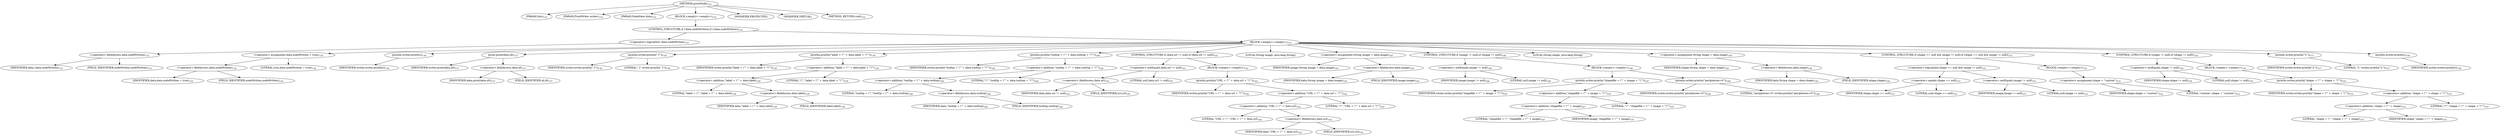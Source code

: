 digraph "printNode" {  
"357" [label = <(METHOD,printNode)<SUB>132</SUB>> ]
"358" [label = <(PARAM,this)<SUB>132</SUB>> ]
"359" [label = <(PARAM,PrintWriter writer)<SUB>132</SUB>> ]
"360" [label = <(PARAM,NodeData data)<SUB>132</SUB>> ]
"361" [label = <(BLOCK,&lt;empty&gt;,&lt;empty&gt;)<SUB>132</SUB>> ]
"362" [label = <(CONTROL_STRUCTURE,if (!data.nodeWritten),if (!data.nodeWritten))<SUB>133</SUB>> ]
"363" [label = <(&lt;operator&gt;.logicalNot,!data.nodeWritten)<SUB>133</SUB>> ]
"364" [label = <(&lt;operator&gt;.fieldAccess,data.nodeWritten)<SUB>133</SUB>> ]
"365" [label = <(IDENTIFIER,data,!data.nodeWritten)<SUB>133</SUB>> ]
"366" [label = <(FIELD_IDENTIFIER,nodeWritten,nodeWritten)<SUB>133</SUB>> ]
"367" [label = <(BLOCK,&lt;empty&gt;,&lt;empty&gt;)<SUB>133</SUB>> ]
"368" [label = <(&lt;operator&gt;.assignment,data.nodeWritten = true)<SUB>134</SUB>> ]
"369" [label = <(&lt;operator&gt;.fieldAccess,data.nodeWritten)<SUB>134</SUB>> ]
"370" [label = <(IDENTIFIER,data,data.nodeWritten = true)<SUB>134</SUB>> ]
"371" [label = <(FIELD_IDENTIFIER,nodeWritten,nodeWritten)<SUB>134</SUB>> ]
"372" [label = <(LITERAL,true,data.nodeWritten = true)<SUB>134</SUB>> ]
"373" [label = <(println,writer.println())<SUB>136</SUB>> ]
"374" [label = <(IDENTIFIER,writer,writer.println())<SUB>136</SUB>> ]
"375" [label = <(print,print(data.id))<SUB>137</SUB>> ]
"376" [label = <(IDENTIFIER,writer,print(data.id))<SUB>137</SUB>> ]
"377" [label = <(&lt;operator&gt;.fieldAccess,data.id)<SUB>137</SUB>> ]
"378" [label = <(IDENTIFIER,data,print(data.id))<SUB>137</SUB>> ]
"379" [label = <(FIELD_IDENTIFIER,id,id)<SUB>137</SUB>> ]
"380" [label = <(println,writer.println(&quot; [&quot;))<SUB>138</SUB>> ]
"381" [label = <(IDENTIFIER,writer,writer.println(&quot; [&quot;))<SUB>138</SUB>> ]
"382" [label = <(LITERAL,&quot; [&quot;,writer.println(&quot; [&quot;))<SUB>138</SUB>> ]
"383" [label = <(println,println(&quot;label = \&quot;&quot; + data.label + &quot;\&quot;&quot;))<SUB>139</SUB>> ]
"384" [label = <(IDENTIFIER,writer,println(&quot;label = \&quot;&quot; + data.label + &quot;\&quot;&quot;))<SUB>139</SUB>> ]
"385" [label = <(&lt;operator&gt;.addition,&quot;label = \&quot;&quot; + data.label + &quot;\&quot;&quot;)<SUB>139</SUB>> ]
"386" [label = <(&lt;operator&gt;.addition,&quot;label = \&quot;&quot; + data.label)<SUB>139</SUB>> ]
"387" [label = <(LITERAL,&quot;label = \&quot;&quot;,&quot;label = \&quot;&quot; + data.label)<SUB>139</SUB>> ]
"388" [label = <(&lt;operator&gt;.fieldAccess,data.label)<SUB>139</SUB>> ]
"389" [label = <(IDENTIFIER,data,&quot;label = \&quot;&quot; + data.label)<SUB>139</SUB>> ]
"390" [label = <(FIELD_IDENTIFIER,label,label)<SUB>139</SUB>> ]
"391" [label = <(LITERAL,&quot;\&quot;&quot;,&quot;label = \&quot;&quot; + data.label + &quot;\&quot;&quot;)<SUB>139</SUB>> ]
"392" [label = <(println,println(&quot;tooltip = \&quot;&quot; + data.tooltop + &quot;\&quot;&quot;))<SUB>140</SUB>> ]
"393" [label = <(IDENTIFIER,writer,println(&quot;tooltip = \&quot;&quot; + data.tooltop + &quot;\&quot;&quot;))<SUB>140</SUB>> ]
"394" [label = <(&lt;operator&gt;.addition,&quot;tooltip = \&quot;&quot; + data.tooltop + &quot;\&quot;&quot;)<SUB>140</SUB>> ]
"395" [label = <(&lt;operator&gt;.addition,&quot;tooltip = \&quot;&quot; + data.tooltop)<SUB>140</SUB>> ]
"396" [label = <(LITERAL,&quot;tooltip = \&quot;&quot;,&quot;tooltip = \&quot;&quot; + data.tooltop)<SUB>140</SUB>> ]
"397" [label = <(&lt;operator&gt;.fieldAccess,data.tooltop)<SUB>140</SUB>> ]
"398" [label = <(IDENTIFIER,data,&quot;tooltip = \&quot;&quot; + data.tooltop)<SUB>140</SUB>> ]
"399" [label = <(FIELD_IDENTIFIER,tooltop,tooltop)<SUB>140</SUB>> ]
"400" [label = <(LITERAL,&quot;\&quot;&quot;,&quot;tooltip = \&quot;&quot; + data.tooltop + &quot;\&quot;&quot;)<SUB>140</SUB>> ]
"401" [label = <(CONTROL_STRUCTURE,if (data.url != null),if (data.url != null))<SUB>141</SUB>> ]
"402" [label = <(&lt;operator&gt;.notEquals,data.url != null)<SUB>141</SUB>> ]
"403" [label = <(&lt;operator&gt;.fieldAccess,data.url)<SUB>141</SUB>> ]
"404" [label = <(IDENTIFIER,data,data.url != null)<SUB>141</SUB>> ]
"405" [label = <(FIELD_IDENTIFIER,url,url)<SUB>141</SUB>> ]
"406" [label = <(LITERAL,null,data.url != null)<SUB>141</SUB>> ]
"407" [label = <(BLOCK,&lt;empty&gt;,&lt;empty&gt;)<SUB>141</SUB>> ]
"408" [label = <(println,println(&quot;URL = \&quot;&quot; + data.url + &quot;\&quot;&quot;))<SUB>142</SUB>> ]
"409" [label = <(IDENTIFIER,writer,println(&quot;URL = \&quot;&quot; + data.url + &quot;\&quot;&quot;))<SUB>142</SUB>> ]
"410" [label = <(&lt;operator&gt;.addition,&quot;URL = \&quot;&quot; + data.url + &quot;\&quot;&quot;)<SUB>142</SUB>> ]
"411" [label = <(&lt;operator&gt;.addition,&quot;URL = \&quot;&quot; + data.url)<SUB>142</SUB>> ]
"412" [label = <(LITERAL,&quot;URL = \&quot;&quot;,&quot;URL = \&quot;&quot; + data.url)<SUB>142</SUB>> ]
"413" [label = <(&lt;operator&gt;.fieldAccess,data.url)<SUB>142</SUB>> ]
"414" [label = <(IDENTIFIER,data,&quot;URL = \&quot;&quot; + data.url)<SUB>142</SUB>> ]
"415" [label = <(FIELD_IDENTIFIER,url,url)<SUB>142</SUB>> ]
"416" [label = <(LITERAL,&quot;\&quot;&quot;,&quot;URL = \&quot;&quot; + data.url + &quot;\&quot;&quot;)<SUB>142</SUB>> ]
"417" [label = <(LOCAL,String image: java.lang.String)> ]
"418" [label = <(&lt;operator&gt;.assignment,String image = data.image)<SUB>145</SUB>> ]
"419" [label = <(IDENTIFIER,image,String image = data.image)<SUB>145</SUB>> ]
"420" [label = <(&lt;operator&gt;.fieldAccess,data.image)<SUB>145</SUB>> ]
"421" [label = <(IDENTIFIER,data,String image = data.image)<SUB>145</SUB>> ]
"422" [label = <(FIELD_IDENTIFIER,image,image)<SUB>145</SUB>> ]
"423" [label = <(CONTROL_STRUCTURE,if (image != null),if (image != null))<SUB>146</SUB>> ]
"424" [label = <(&lt;operator&gt;.notEquals,image != null)<SUB>146</SUB>> ]
"425" [label = <(IDENTIFIER,image,image != null)<SUB>146</SUB>> ]
"426" [label = <(LITERAL,null,image != null)<SUB>146</SUB>> ]
"427" [label = <(BLOCK,&lt;empty&gt;,&lt;empty&gt;)<SUB>146</SUB>> ]
"428" [label = <(println,writer.println(&quot;shapefile = \&quot;&quot; + image + &quot;\&quot;&quot;))<SUB>147</SUB>> ]
"429" [label = <(IDENTIFIER,writer,writer.println(&quot;shapefile = \&quot;&quot; + image + &quot;\&quot;&quot;))<SUB>147</SUB>> ]
"430" [label = <(&lt;operator&gt;.addition,&quot;shapefile = \&quot;&quot; + image + &quot;\&quot;&quot;)<SUB>147</SUB>> ]
"431" [label = <(&lt;operator&gt;.addition,&quot;shapefile = \&quot;&quot; + image)<SUB>147</SUB>> ]
"432" [label = <(LITERAL,&quot;shapefile = \&quot;&quot;,&quot;shapefile = \&quot;&quot; + image)<SUB>147</SUB>> ]
"433" [label = <(IDENTIFIER,image,&quot;shapefile = \&quot;&quot; + image)<SUB>147</SUB>> ]
"434" [label = <(LITERAL,&quot;\&quot;&quot;,&quot;shapefile = \&quot;&quot; + image + &quot;\&quot;&quot;)<SUB>147</SUB>> ]
"435" [label = <(println,writer.println(&quot;peripheries=0&quot;))<SUB>148</SUB>> ]
"436" [label = <(IDENTIFIER,writer,writer.println(&quot;peripheries=0&quot;))<SUB>148</SUB>> ]
"437" [label = <(LITERAL,&quot;peripheries=0&quot;,writer.println(&quot;peripheries=0&quot;))<SUB>148</SUB>> ]
"438" [label = <(LOCAL,String shape: java.lang.String)> ]
"439" [label = <(&lt;operator&gt;.assignment,String shape = data.shape)<SUB>150</SUB>> ]
"440" [label = <(IDENTIFIER,shape,String shape = data.shape)<SUB>150</SUB>> ]
"441" [label = <(&lt;operator&gt;.fieldAccess,data.shape)<SUB>150</SUB>> ]
"442" [label = <(IDENTIFIER,data,String shape = data.shape)<SUB>150</SUB>> ]
"443" [label = <(FIELD_IDENTIFIER,shape,shape)<SUB>150</SUB>> ]
"444" [label = <(CONTROL_STRUCTURE,if (shape == null &amp;&amp; image != null),if (shape == null &amp;&amp; image != null))<SUB>151</SUB>> ]
"445" [label = <(&lt;operator&gt;.logicalAnd,shape == null &amp;&amp; image != null)<SUB>151</SUB>> ]
"446" [label = <(&lt;operator&gt;.equals,shape == null)<SUB>151</SUB>> ]
"447" [label = <(IDENTIFIER,shape,shape == null)<SUB>151</SUB>> ]
"448" [label = <(LITERAL,null,shape == null)<SUB>151</SUB>> ]
"449" [label = <(&lt;operator&gt;.notEquals,image != null)<SUB>151</SUB>> ]
"450" [label = <(IDENTIFIER,image,image != null)<SUB>151</SUB>> ]
"451" [label = <(LITERAL,null,image != null)<SUB>151</SUB>> ]
"452" [label = <(BLOCK,&lt;empty&gt;,&lt;empty&gt;)<SUB>151</SUB>> ]
"453" [label = <(&lt;operator&gt;.assignment,shape = &quot;custom&quot;)<SUB>152</SUB>> ]
"454" [label = <(IDENTIFIER,shape,shape = &quot;custom&quot;)<SUB>152</SUB>> ]
"455" [label = <(LITERAL,&quot;custom&quot;,shape = &quot;custom&quot;)<SUB>152</SUB>> ]
"456" [label = <(CONTROL_STRUCTURE,if (shape != null),if (shape != null))<SUB>154</SUB>> ]
"457" [label = <(&lt;operator&gt;.notEquals,shape != null)<SUB>154</SUB>> ]
"458" [label = <(IDENTIFIER,shape,shape != null)<SUB>154</SUB>> ]
"459" [label = <(LITERAL,null,shape != null)<SUB>154</SUB>> ]
"460" [label = <(BLOCK,&lt;empty&gt;,&lt;empty&gt;)<SUB>154</SUB>> ]
"461" [label = <(println,writer.println(&quot;shape = \&quot;&quot; + shape + &quot;\&quot;&quot;))<SUB>155</SUB>> ]
"462" [label = <(IDENTIFIER,writer,writer.println(&quot;shape = \&quot;&quot; + shape + &quot;\&quot;&quot;))<SUB>155</SUB>> ]
"463" [label = <(&lt;operator&gt;.addition,&quot;shape = \&quot;&quot; + shape + &quot;\&quot;&quot;)<SUB>155</SUB>> ]
"464" [label = <(&lt;operator&gt;.addition,&quot;shape = \&quot;&quot; + shape)<SUB>155</SUB>> ]
"465" [label = <(LITERAL,&quot;shape = \&quot;&quot;,&quot;shape = \&quot;&quot; + shape)<SUB>155</SUB>> ]
"466" [label = <(IDENTIFIER,shape,&quot;shape = \&quot;&quot; + shape)<SUB>155</SUB>> ]
"467" [label = <(LITERAL,&quot;\&quot;&quot;,&quot;shape = \&quot;&quot; + shape + &quot;\&quot;&quot;)<SUB>155</SUB>> ]
"468" [label = <(println,writer.println(&quot;];&quot;))<SUB>157</SUB>> ]
"469" [label = <(IDENTIFIER,writer,writer.println(&quot;];&quot;))<SUB>157</SUB>> ]
"470" [label = <(LITERAL,&quot;];&quot;,writer.println(&quot;];&quot;))<SUB>157</SUB>> ]
"471" [label = <(println,writer.println())<SUB>158</SUB>> ]
"472" [label = <(IDENTIFIER,writer,writer.println())<SUB>158</SUB>> ]
"473" [label = <(MODIFIER,PROTECTED)> ]
"474" [label = <(MODIFIER,VIRTUAL)> ]
"475" [label = <(METHOD_RETURN,void)<SUB>132</SUB>> ]
  "357" -> "358" 
  "357" -> "359" 
  "357" -> "360" 
  "357" -> "361" 
  "357" -> "473" 
  "357" -> "474" 
  "357" -> "475" 
  "361" -> "362" 
  "362" -> "363" 
  "362" -> "367" 
  "363" -> "364" 
  "364" -> "365" 
  "364" -> "366" 
  "367" -> "368" 
  "367" -> "373" 
  "367" -> "375" 
  "367" -> "380" 
  "367" -> "383" 
  "367" -> "392" 
  "367" -> "401" 
  "367" -> "417" 
  "367" -> "418" 
  "367" -> "423" 
  "367" -> "438" 
  "367" -> "439" 
  "367" -> "444" 
  "367" -> "456" 
  "367" -> "468" 
  "367" -> "471" 
  "368" -> "369" 
  "368" -> "372" 
  "369" -> "370" 
  "369" -> "371" 
  "373" -> "374" 
  "375" -> "376" 
  "375" -> "377" 
  "377" -> "378" 
  "377" -> "379" 
  "380" -> "381" 
  "380" -> "382" 
  "383" -> "384" 
  "383" -> "385" 
  "385" -> "386" 
  "385" -> "391" 
  "386" -> "387" 
  "386" -> "388" 
  "388" -> "389" 
  "388" -> "390" 
  "392" -> "393" 
  "392" -> "394" 
  "394" -> "395" 
  "394" -> "400" 
  "395" -> "396" 
  "395" -> "397" 
  "397" -> "398" 
  "397" -> "399" 
  "401" -> "402" 
  "401" -> "407" 
  "402" -> "403" 
  "402" -> "406" 
  "403" -> "404" 
  "403" -> "405" 
  "407" -> "408" 
  "408" -> "409" 
  "408" -> "410" 
  "410" -> "411" 
  "410" -> "416" 
  "411" -> "412" 
  "411" -> "413" 
  "413" -> "414" 
  "413" -> "415" 
  "418" -> "419" 
  "418" -> "420" 
  "420" -> "421" 
  "420" -> "422" 
  "423" -> "424" 
  "423" -> "427" 
  "424" -> "425" 
  "424" -> "426" 
  "427" -> "428" 
  "427" -> "435" 
  "428" -> "429" 
  "428" -> "430" 
  "430" -> "431" 
  "430" -> "434" 
  "431" -> "432" 
  "431" -> "433" 
  "435" -> "436" 
  "435" -> "437" 
  "439" -> "440" 
  "439" -> "441" 
  "441" -> "442" 
  "441" -> "443" 
  "444" -> "445" 
  "444" -> "452" 
  "445" -> "446" 
  "445" -> "449" 
  "446" -> "447" 
  "446" -> "448" 
  "449" -> "450" 
  "449" -> "451" 
  "452" -> "453" 
  "453" -> "454" 
  "453" -> "455" 
  "456" -> "457" 
  "456" -> "460" 
  "457" -> "458" 
  "457" -> "459" 
  "460" -> "461" 
  "461" -> "462" 
  "461" -> "463" 
  "463" -> "464" 
  "463" -> "467" 
  "464" -> "465" 
  "464" -> "466" 
  "468" -> "469" 
  "468" -> "470" 
  "471" -> "472" 
}
